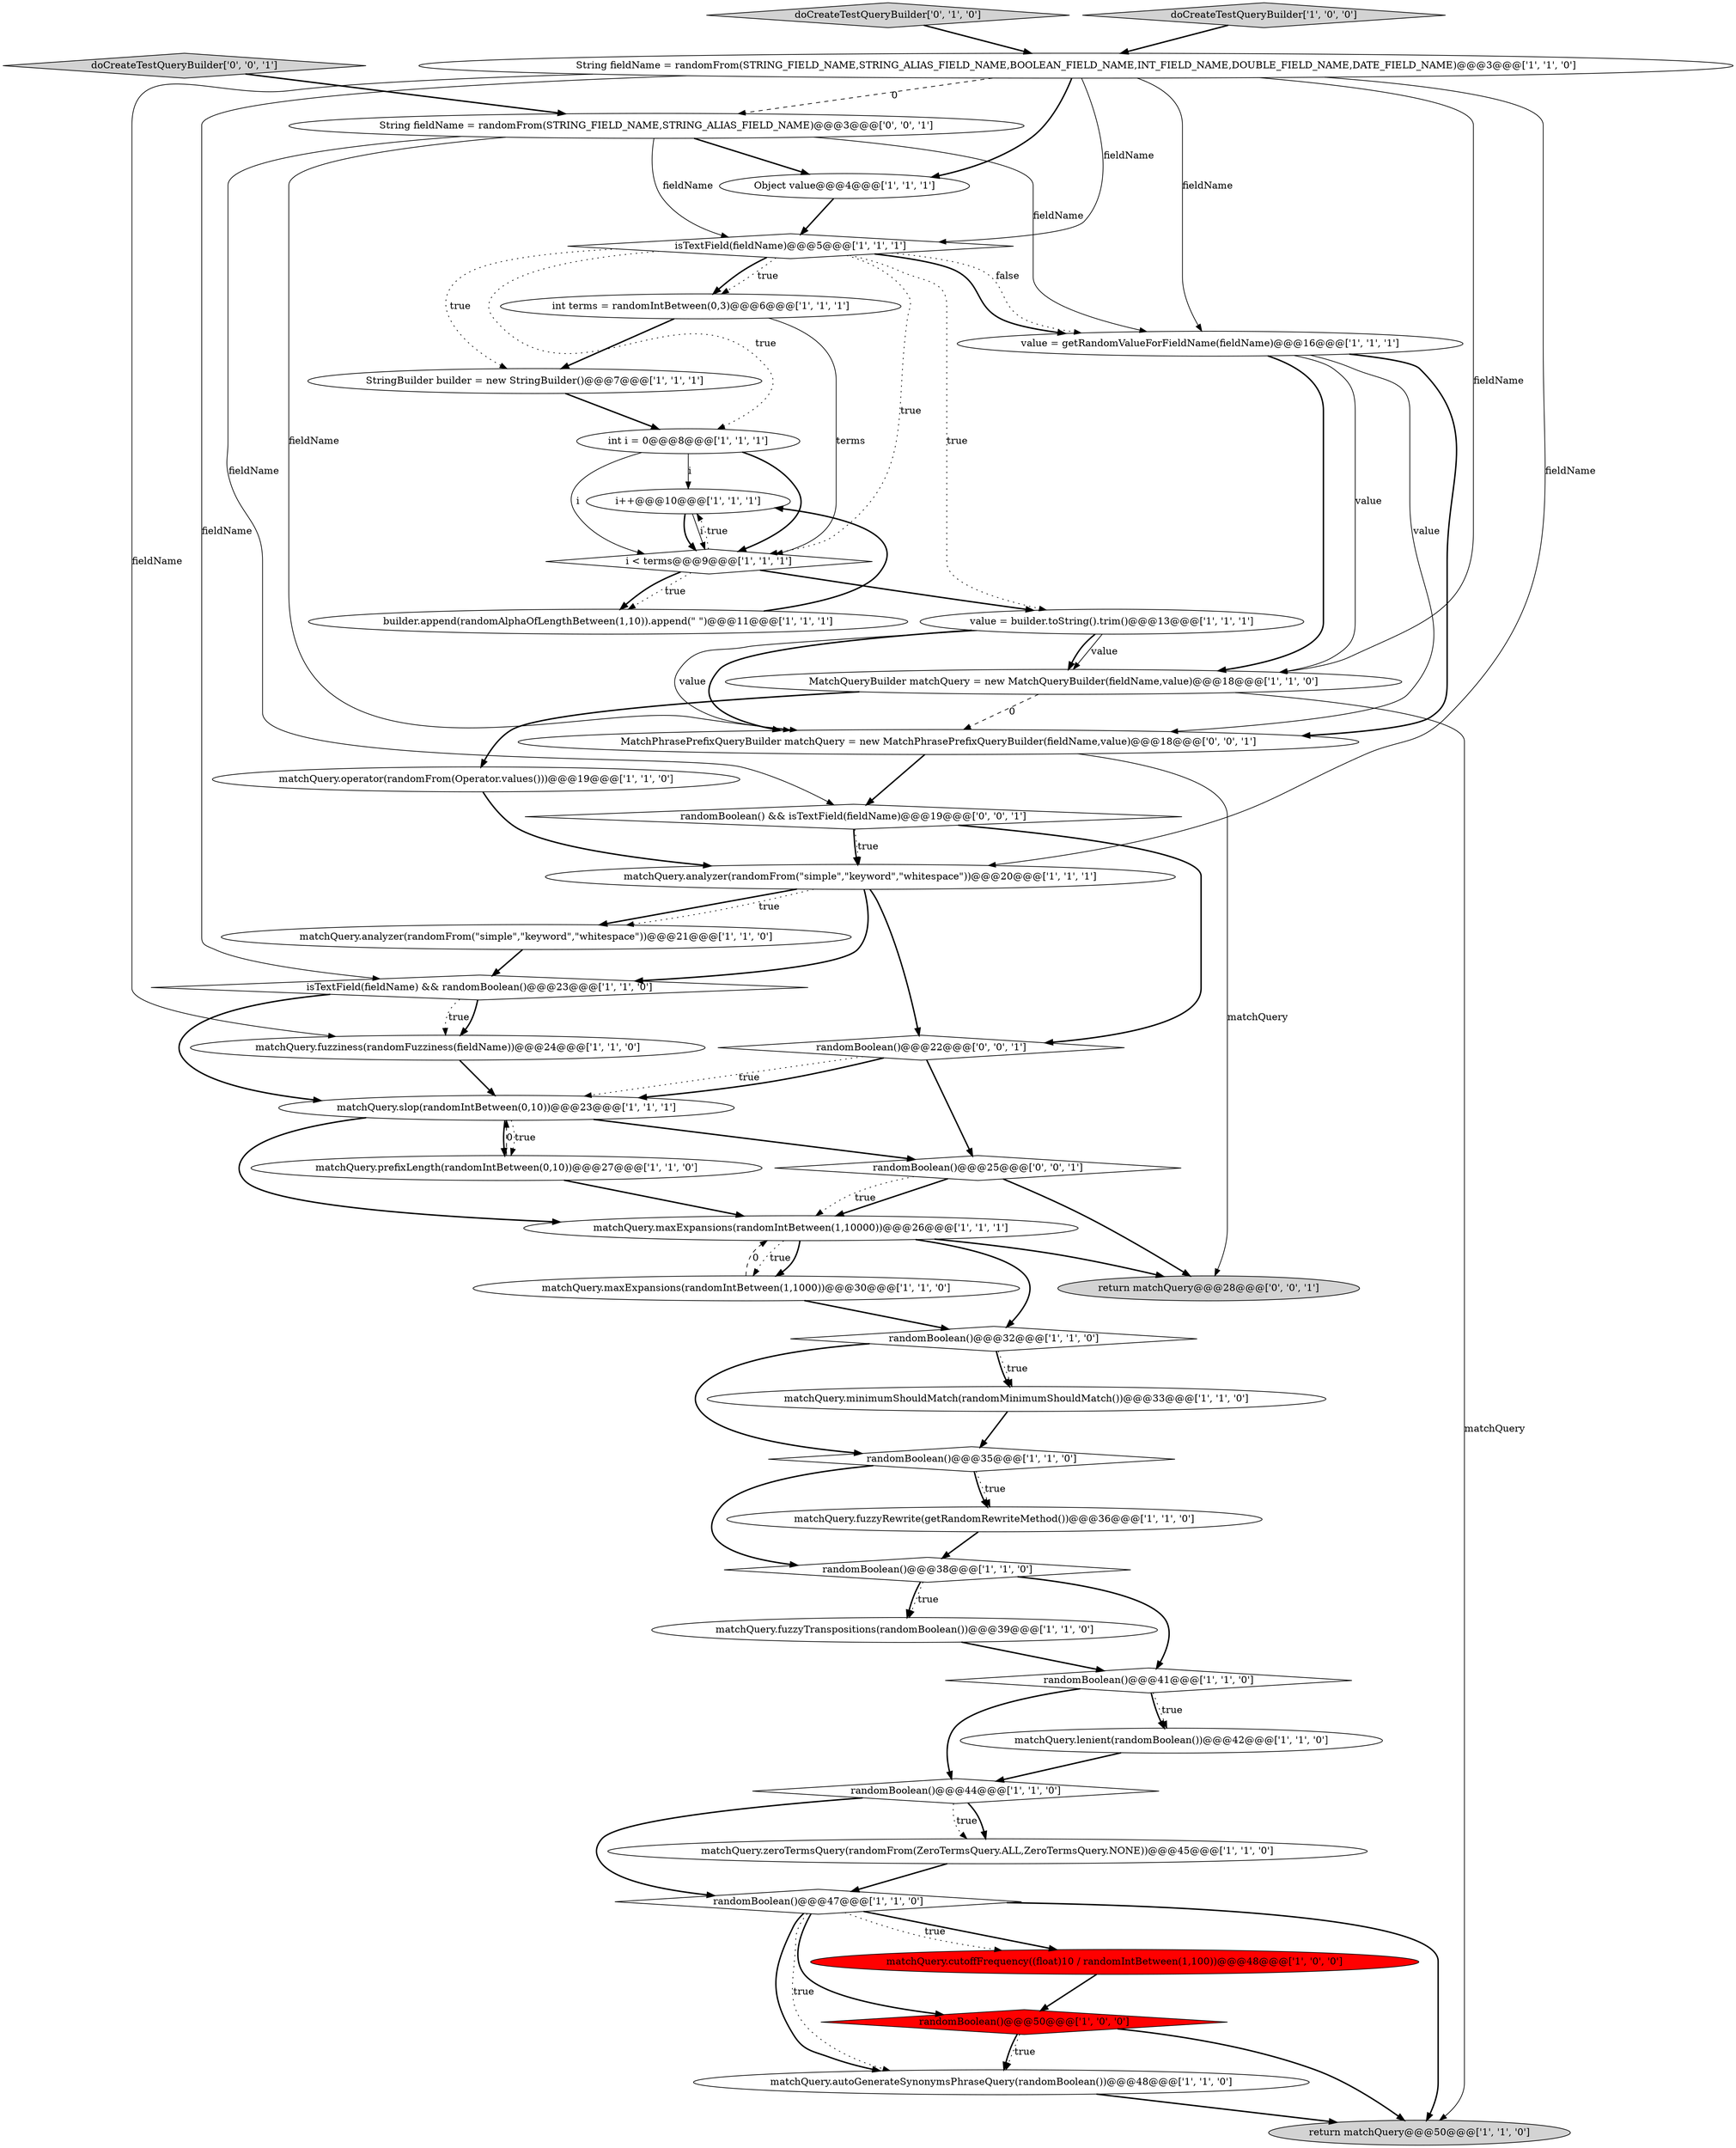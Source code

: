 digraph {
32 [style = filled, label = "matchQuery.cutoffFrequency((float)10 / randomIntBetween(1,100))@@@48@@@['1', '0', '0']", fillcolor = red, shape = ellipse image = "AAA1AAABBB1BBB"];
16 [style = filled, label = "randomBoolean()@@@35@@@['1', '1', '0']", fillcolor = white, shape = diamond image = "AAA0AAABBB1BBB"];
2 [style = filled, label = "randomBoolean()@@@50@@@['1', '0', '0']", fillcolor = red, shape = diamond image = "AAA1AAABBB1BBB"];
22 [style = filled, label = "builder.append(randomAlphaOfLengthBetween(1,10)).append(\" \")@@@11@@@['1', '1', '1']", fillcolor = white, shape = ellipse image = "AAA0AAABBB1BBB"];
33 [style = filled, label = "matchQuery.autoGenerateSynonymsPhraseQuery(randomBoolean())@@@48@@@['1', '1', '0']", fillcolor = white, shape = ellipse image = "AAA0AAABBB1BBB"];
37 [style = filled, label = "doCreateTestQueryBuilder['0', '1', '0']", fillcolor = lightgray, shape = diamond image = "AAA0AAABBB2BBB"];
29 [style = filled, label = "doCreateTestQueryBuilder['1', '0', '0']", fillcolor = lightgray, shape = diamond image = "AAA0AAABBB1BBB"];
14 [style = filled, label = "matchQuery.analyzer(randomFrom(\"simple\",\"keyword\",\"whitespace\"))@@@21@@@['1', '1', '0']", fillcolor = white, shape = ellipse image = "AAA0AAABBB1BBB"];
6 [style = filled, label = "isTextField(fieldName) && randomBoolean()@@@23@@@['1', '1', '0']", fillcolor = white, shape = diamond image = "AAA0AAABBB1BBB"];
26 [style = filled, label = "matchQuery.slop(randomIntBetween(0,10))@@@23@@@['1', '1', '1']", fillcolor = white, shape = ellipse image = "AAA0AAABBB1BBB"];
8 [style = filled, label = "i++@@@10@@@['1', '1', '1']", fillcolor = white, shape = ellipse image = "AAA0AAABBB1BBB"];
25 [style = filled, label = "randomBoolean()@@@32@@@['1', '1', '0']", fillcolor = white, shape = diamond image = "AAA0AAABBB1BBB"];
3 [style = filled, label = "isTextField(fieldName)@@@5@@@['1', '1', '1']", fillcolor = white, shape = diamond image = "AAA0AAABBB1BBB"];
19 [style = filled, label = "matchQuery.maxExpansions(randomIntBetween(1,10000))@@@26@@@['1', '1', '1']", fillcolor = white, shape = ellipse image = "AAA0AAABBB1BBB"];
1 [style = filled, label = "matchQuery.operator(randomFrom(Operator.values()))@@@19@@@['1', '1', '0']", fillcolor = white, shape = ellipse image = "AAA0AAABBB1BBB"];
40 [style = filled, label = "doCreateTestQueryBuilder['0', '0', '1']", fillcolor = lightgray, shape = diamond image = "AAA0AAABBB3BBB"];
36 [style = filled, label = "matchQuery.fuzzyRewrite(getRandomRewriteMethod())@@@36@@@['1', '1', '0']", fillcolor = white, shape = ellipse image = "AAA0AAABBB1BBB"];
24 [style = filled, label = "Object value@@@4@@@['1', '1', '1']", fillcolor = white, shape = ellipse image = "AAA0AAABBB1BBB"];
15 [style = filled, label = "value = getRandomValueForFieldName(fieldName)@@@16@@@['1', '1', '1']", fillcolor = white, shape = ellipse image = "AAA0AAABBB1BBB"];
43 [style = filled, label = "String fieldName = randomFrom(STRING_FIELD_NAME,STRING_ALIAS_FIELD_NAME)@@@3@@@['0', '0', '1']", fillcolor = white, shape = ellipse image = "AAA0AAABBB3BBB"];
44 [style = filled, label = "randomBoolean() && isTextField(fieldName)@@@19@@@['0', '0', '1']", fillcolor = white, shape = diamond image = "AAA0AAABBB3BBB"];
10 [style = filled, label = "StringBuilder builder = new StringBuilder()@@@7@@@['1', '1', '1']", fillcolor = white, shape = ellipse image = "AAA0AAABBB1BBB"];
9 [style = filled, label = "matchQuery.fuzzyTranspositions(randomBoolean())@@@39@@@['1', '1', '0']", fillcolor = white, shape = ellipse image = "AAA0AAABBB1BBB"];
13 [style = filled, label = "randomBoolean()@@@44@@@['1', '1', '0']", fillcolor = white, shape = diamond image = "AAA0AAABBB1BBB"];
23 [style = filled, label = "matchQuery.maxExpansions(randomIntBetween(1,1000))@@@30@@@['1', '1', '0']", fillcolor = white, shape = ellipse image = "AAA0AAABBB1BBB"];
34 [style = filled, label = "i < terms@@@9@@@['1', '1', '1']", fillcolor = white, shape = diamond image = "AAA0AAABBB1BBB"];
42 [style = filled, label = "randomBoolean()@@@22@@@['0', '0', '1']", fillcolor = white, shape = diamond image = "AAA0AAABBB3BBB"];
7 [style = filled, label = "int i = 0@@@8@@@['1', '1', '1']", fillcolor = white, shape = ellipse image = "AAA0AAABBB1BBB"];
30 [style = filled, label = "matchQuery.analyzer(randomFrom(\"simple\",\"keyword\",\"whitespace\"))@@@20@@@['1', '1', '1']", fillcolor = white, shape = ellipse image = "AAA0AAABBB1BBB"];
0 [style = filled, label = "matchQuery.fuzziness(randomFuzziness(fieldName))@@@24@@@['1', '1', '0']", fillcolor = white, shape = ellipse image = "AAA0AAABBB1BBB"];
38 [style = filled, label = "MatchPhrasePrefixQueryBuilder matchQuery = new MatchPhrasePrefixQueryBuilder(fieldName,value)@@@18@@@['0', '0', '1']", fillcolor = white, shape = ellipse image = "AAA0AAABBB3BBB"];
17 [style = filled, label = "randomBoolean()@@@41@@@['1', '1', '0']", fillcolor = white, shape = diamond image = "AAA0AAABBB1BBB"];
41 [style = filled, label = "return matchQuery@@@28@@@['0', '0', '1']", fillcolor = lightgray, shape = ellipse image = "AAA0AAABBB3BBB"];
28 [style = filled, label = "randomBoolean()@@@47@@@['1', '1', '0']", fillcolor = white, shape = diamond image = "AAA0AAABBB1BBB"];
4 [style = filled, label = "int terms = randomIntBetween(0,3)@@@6@@@['1', '1', '1']", fillcolor = white, shape = ellipse image = "AAA0AAABBB1BBB"];
35 [style = filled, label = "String fieldName = randomFrom(STRING_FIELD_NAME,STRING_ALIAS_FIELD_NAME,BOOLEAN_FIELD_NAME,INT_FIELD_NAME,DOUBLE_FIELD_NAME,DATE_FIELD_NAME)@@@3@@@['1', '1', '0']", fillcolor = white, shape = ellipse image = "AAA0AAABBB1BBB"];
39 [style = filled, label = "randomBoolean()@@@25@@@['0', '0', '1']", fillcolor = white, shape = diamond image = "AAA0AAABBB3BBB"];
5 [style = filled, label = "value = builder.toString().trim()@@@13@@@['1', '1', '1']", fillcolor = white, shape = ellipse image = "AAA0AAABBB1BBB"];
11 [style = filled, label = "return matchQuery@@@50@@@['1', '1', '0']", fillcolor = lightgray, shape = ellipse image = "AAA0AAABBB1BBB"];
21 [style = filled, label = "matchQuery.zeroTermsQuery(randomFrom(ZeroTermsQuery.ALL,ZeroTermsQuery.NONE))@@@45@@@['1', '1', '0']", fillcolor = white, shape = ellipse image = "AAA0AAABBB1BBB"];
18 [style = filled, label = "MatchQueryBuilder matchQuery = new MatchQueryBuilder(fieldName,value)@@@18@@@['1', '1', '0']", fillcolor = white, shape = ellipse image = "AAA0AAABBB1BBB"];
27 [style = filled, label = "matchQuery.minimumShouldMatch(randomMinimumShouldMatch())@@@33@@@['1', '1', '0']", fillcolor = white, shape = ellipse image = "AAA0AAABBB1BBB"];
20 [style = filled, label = "matchQuery.lenient(randomBoolean())@@@42@@@['1', '1', '0']", fillcolor = white, shape = ellipse image = "AAA0AAABBB1BBB"];
12 [style = filled, label = "matchQuery.prefixLength(randomIntBetween(0,10))@@@27@@@['1', '1', '0']", fillcolor = white, shape = ellipse image = "AAA0AAABBB1BBB"];
31 [style = filled, label = "randomBoolean()@@@38@@@['1', '1', '0']", fillcolor = white, shape = diamond image = "AAA0AAABBB1BBB"];
39->19 [style = bold, label=""];
38->44 [style = bold, label=""];
31->9 [style = bold, label=""];
5->18 [style = solid, label="value"];
26->12 [style = dotted, label="true"];
3->15 [style = dotted, label="false"];
1->30 [style = bold, label=""];
30->6 [style = bold, label=""];
5->38 [style = bold, label=""];
3->4 [style = bold, label=""];
43->44 [style = solid, label="fieldName"];
3->34 [style = dotted, label="true"];
21->28 [style = bold, label=""];
22->8 [style = bold, label=""];
35->3 [style = solid, label="fieldName"];
12->26 [style = dashed, label="0"];
33->11 [style = bold, label=""];
26->12 [style = bold, label=""];
35->18 [style = solid, label="fieldName"];
13->21 [style = dotted, label="true"];
43->24 [style = bold, label=""];
44->30 [style = dotted, label="true"];
35->6 [style = solid, label="fieldName"];
30->14 [style = bold, label=""];
6->0 [style = dotted, label="true"];
31->9 [style = dotted, label="true"];
17->20 [style = bold, label=""];
17->20 [style = dotted, label="true"];
8->34 [style = bold, label=""];
23->25 [style = bold, label=""];
15->38 [style = bold, label=""];
3->7 [style = dotted, label="true"];
42->26 [style = dotted, label="true"];
43->38 [style = solid, label="fieldName"];
30->42 [style = bold, label=""];
36->31 [style = bold, label=""];
9->17 [style = bold, label=""];
27->16 [style = bold, label=""];
10->7 [style = bold, label=""];
19->25 [style = bold, label=""];
25->27 [style = bold, label=""];
4->34 [style = solid, label="terms"];
34->22 [style = dotted, label="true"];
34->8 [style = dotted, label="true"];
3->5 [style = dotted, label="true"];
18->1 [style = bold, label=""];
19->41 [style = bold, label=""];
2->33 [style = bold, label=""];
39->41 [style = bold, label=""];
29->35 [style = bold, label=""];
35->43 [style = dashed, label="0"];
24->3 [style = bold, label=""];
14->6 [style = bold, label=""];
5->38 [style = solid, label="value"];
44->30 [style = bold, label=""];
4->10 [style = bold, label=""];
44->42 [style = bold, label=""];
16->36 [style = bold, label=""];
35->0 [style = solid, label="fieldName"];
6->26 [style = bold, label=""];
20->13 [style = bold, label=""];
18->11 [style = solid, label="matchQuery"];
3->10 [style = dotted, label="true"];
42->39 [style = bold, label=""];
16->36 [style = dotted, label="true"];
7->34 [style = solid, label="i"];
5->18 [style = bold, label=""];
26->19 [style = bold, label=""];
25->16 [style = bold, label=""];
35->24 [style = bold, label=""];
28->32 [style = bold, label=""];
15->18 [style = solid, label="value"];
30->14 [style = dotted, label="true"];
28->32 [style = dotted, label="true"];
8->34 [style = solid, label="i"];
43->15 [style = solid, label="fieldName"];
16->31 [style = bold, label=""];
17->13 [style = bold, label=""];
37->35 [style = bold, label=""];
31->17 [style = bold, label=""];
40->43 [style = bold, label=""];
7->8 [style = solid, label="i"];
2->11 [style = bold, label=""];
42->26 [style = bold, label=""];
35->30 [style = solid, label="fieldName"];
38->41 [style = solid, label="matchQuery"];
0->26 [style = bold, label=""];
39->19 [style = dotted, label="true"];
34->5 [style = bold, label=""];
28->33 [style = dotted, label="true"];
15->38 [style = solid, label="value"];
28->11 [style = bold, label=""];
3->4 [style = dotted, label="true"];
19->23 [style = dotted, label="true"];
3->15 [style = bold, label=""];
6->0 [style = bold, label=""];
18->38 [style = dashed, label="0"];
15->18 [style = bold, label=""];
32->2 [style = bold, label=""];
26->39 [style = bold, label=""];
34->22 [style = bold, label=""];
28->2 [style = bold, label=""];
7->34 [style = bold, label=""];
28->33 [style = bold, label=""];
2->33 [style = dotted, label="true"];
19->23 [style = bold, label=""];
43->3 [style = solid, label="fieldName"];
35->15 [style = solid, label="fieldName"];
12->19 [style = bold, label=""];
25->27 [style = dotted, label="true"];
13->21 [style = bold, label=""];
23->19 [style = dashed, label="0"];
13->28 [style = bold, label=""];
}
